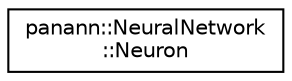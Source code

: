 digraph "Graphical Class Hierarchy"
{
  edge [fontname="Helvetica",fontsize="10",labelfontname="Helvetica",labelfontsize="10"];
  node [fontname="Helvetica",fontsize="10",shape=record];
  rankdir="LR";
  Node0 [label="panann::NeuralNetwork\l::Neuron",height=0.2,width=0.4,color="black", fillcolor="white", style="filled",URL="$structpanann_1_1NeuralNetwork_1_1Neuron.html"];
}
